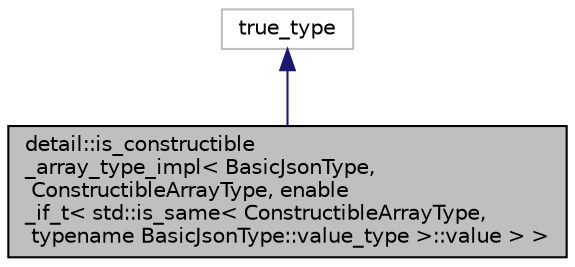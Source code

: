 digraph "detail::is_constructible_array_type_impl&lt; BasicJsonType, ConstructibleArrayType, enable_if_t&lt; std::is_same&lt; ConstructibleArrayType, typename BasicJsonType::value_type &gt;::value &gt; &gt;"
{
 // LATEX_PDF_SIZE
  edge [fontname="Helvetica",fontsize="10",labelfontname="Helvetica",labelfontsize="10"];
  node [fontname="Helvetica",fontsize="10",shape=record];
  Node1 [label="detail::is_constructible\l_array_type_impl\< BasicJsonType,\l ConstructibleArrayType, enable\l_if_t\< std::is_same\< ConstructibleArrayType,\l typename BasicJsonType::value_type \>::value \> \>",height=0.2,width=0.4,color="black", fillcolor="grey75", style="filled", fontcolor="black",tooltip=" "];
  Node2 -> Node1 [dir="back",color="midnightblue",fontsize="10",style="solid"];
  Node2 [label="true_type",height=0.2,width=0.4,color="grey75", fillcolor="white", style="filled",tooltip=" "];
}
